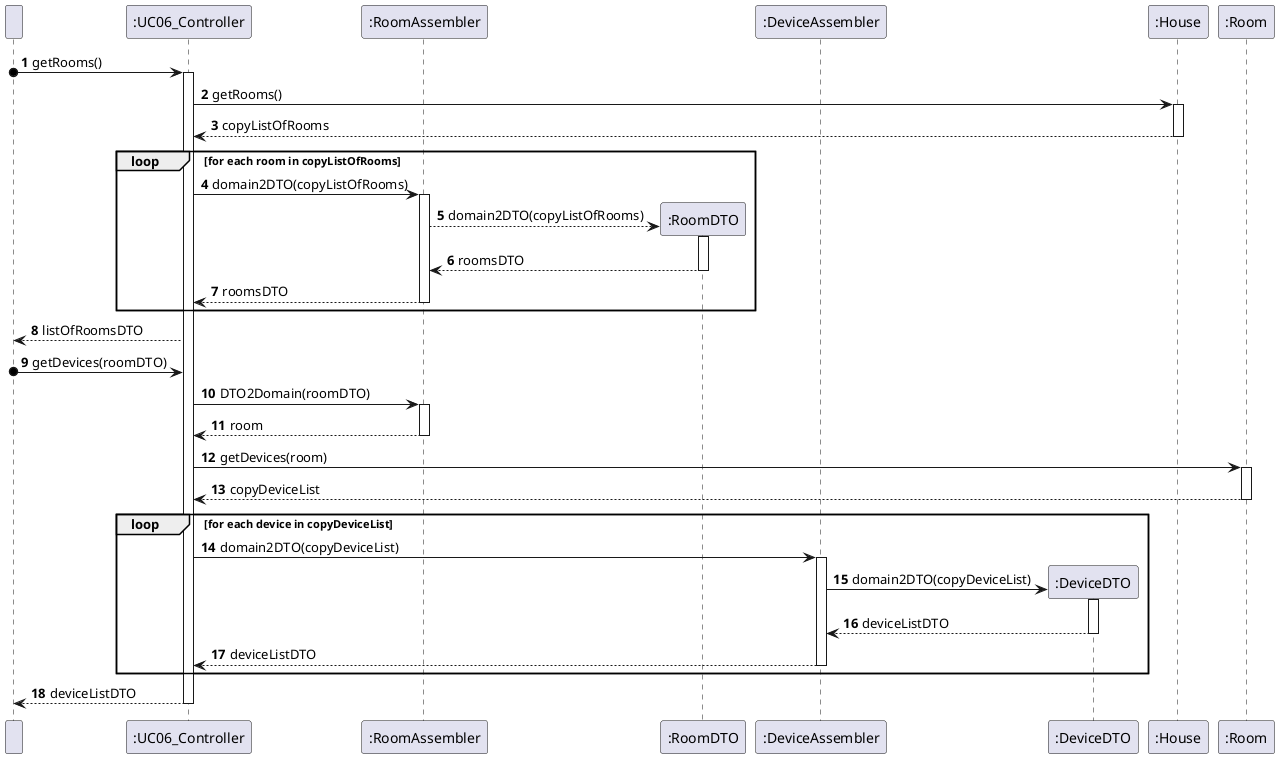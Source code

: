 @startuml
'https://plantuml.com/sequence-diagram
participant " " as User
participant ":UC06_Controller" as UC06_Controller
participant ":RoomAssembler" as RoomAssembler
participant ":RoomDTO" as RoomDTO


participant ":DeviceAssembler" as DeviceAssembler
participant ":DeviceDTO" as DeviceDTO

participant ":House" as House
participant ":Room" as Room


autonumber


User o-> UC06_Controller: getRooms()

activate UC06_Controller

UC06_Controller -> House: getRooms()

activate House

House --> UC06_Controller: copyListOfRooms

deactivate House


loop for each room in copyListOfRooms

UC06_Controller -> RoomAssembler: domain2DTO(copyListOfRooms)


deactivate House

activate RoomAssembler

create  RoomDTO

RoomAssembler --> RoomDTO: domain2DTO(copyListOfRooms)

activate RoomDTO

RoomDTO --> RoomAssembler: roomsDTO

deactivate RoomDTO

RoomAssembler --> UC06_Controller: roomsDTO

deactivate RoomAssembler
end loop
User <--UC06_Controller : listOfRoomsDTO


User o-> UC06_Controller: getDevices(roomDTO)

UC06_Controller -> RoomAssembler: DTO2Domain(roomDTO)

activate RoomAssembler

RoomAssembler --> UC06_Controller : room

deactivate RoomAssembler


UC06_Controller -> Room: getDevices(room)

activate Room

Room --> UC06_Controller: copyDeviceList

deactivate Room

loop for each device in copyDeviceList

UC06_Controller -> DeviceAssembler: domain2DTO(copyDeviceList)


activate DeviceAssembler

create DeviceDTO

DeviceAssembler -> DeviceDTO: domain2DTO(copyDeviceList)

activate DeviceDTO

DeviceDTO --> DeviceAssembler: deviceListDTO

deactivate DeviceDTO

DeviceAssembler --> UC06_Controller: deviceListDTO

deactivate DeviceAssembler

 end loop

User <--UC06_Controller : deviceListDTO

deactivate UC06_Controller



@enduml

